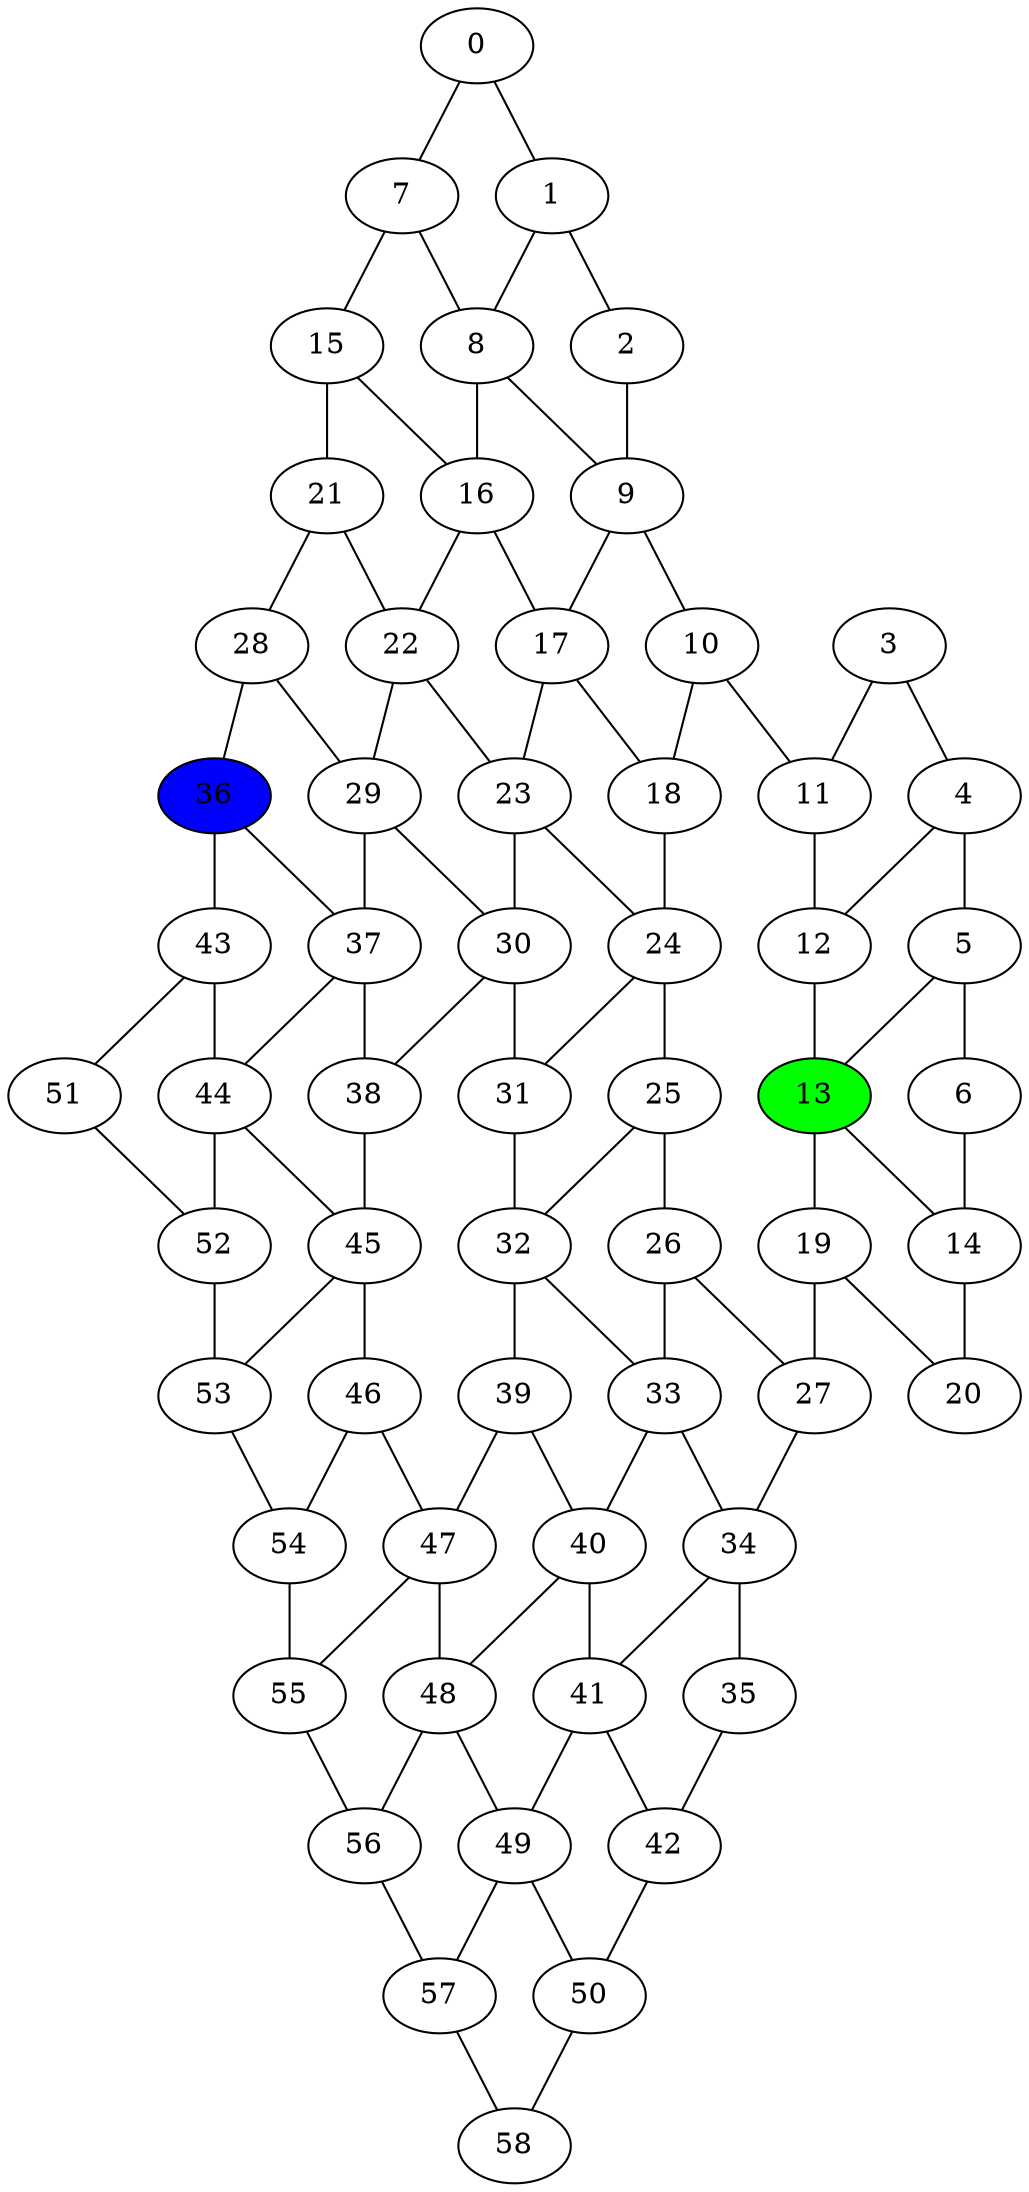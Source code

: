 graph G {
0 -- 1
0 -- 7
1 -- 2
1 -- 8
2 -- 9
3 -- 4
3 -- 11
4 -- 5
4 -- 12
5 -- 6
5 -- 13
6 -- 14
7 -- 8
7 -- 15
8 -- 9
8 -- 16
9 -- 10
9 -- 17
10 -- 11
10 -- 18
11 -- 12
12 -- 13
13 -- 14
13 -- 19
14 -- 20
15 -- 16
15 -- 21
16 -- 17
16 -- 22
17 -- 18
17 -- 23
18 -- 24
19 -- 20
19 -- 27
21 -- 22
21 -- 28
22 -- 23
22 -- 29
23 -- 24
23 -- 30
24 -- 25
24 -- 31
25 -- 26
25 -- 32
26 -- 27
26 -- 33
27 -- 34
28 -- 29
28 -- 36
29 -- 30
29 -- 37
30 -- 31
30 -- 38
31 -- 32
32 -- 33
32 -- 39
33 -- 34
33 -- 40
34 -- 35
34 -- 41
35 -- 42
36 -- 37
36 -- 43
37 -- 38
37 -- 44
38 -- 45
39 -- 40
39 -- 47
40 -- 41
40 -- 48
41 -- 42
41 -- 49
42 -- 50
43 -- 44
43 -- 51
44 -- 45
44 -- 52
45 -- 46
45 -- 53
46 -- 47
46 -- 54
47 -- 48
47 -- 55
48 -- 49
48 -- 56
49 -- 50
49 -- 57
50 -- 58
51 -- 52
52 -- 53
53 -- 54
54 -- 55
55 -- 56
56 -- 57
57 -- 58
13 [fillcolor=green, style=filled]
36 [fillcolor=blue, style=filled]
}